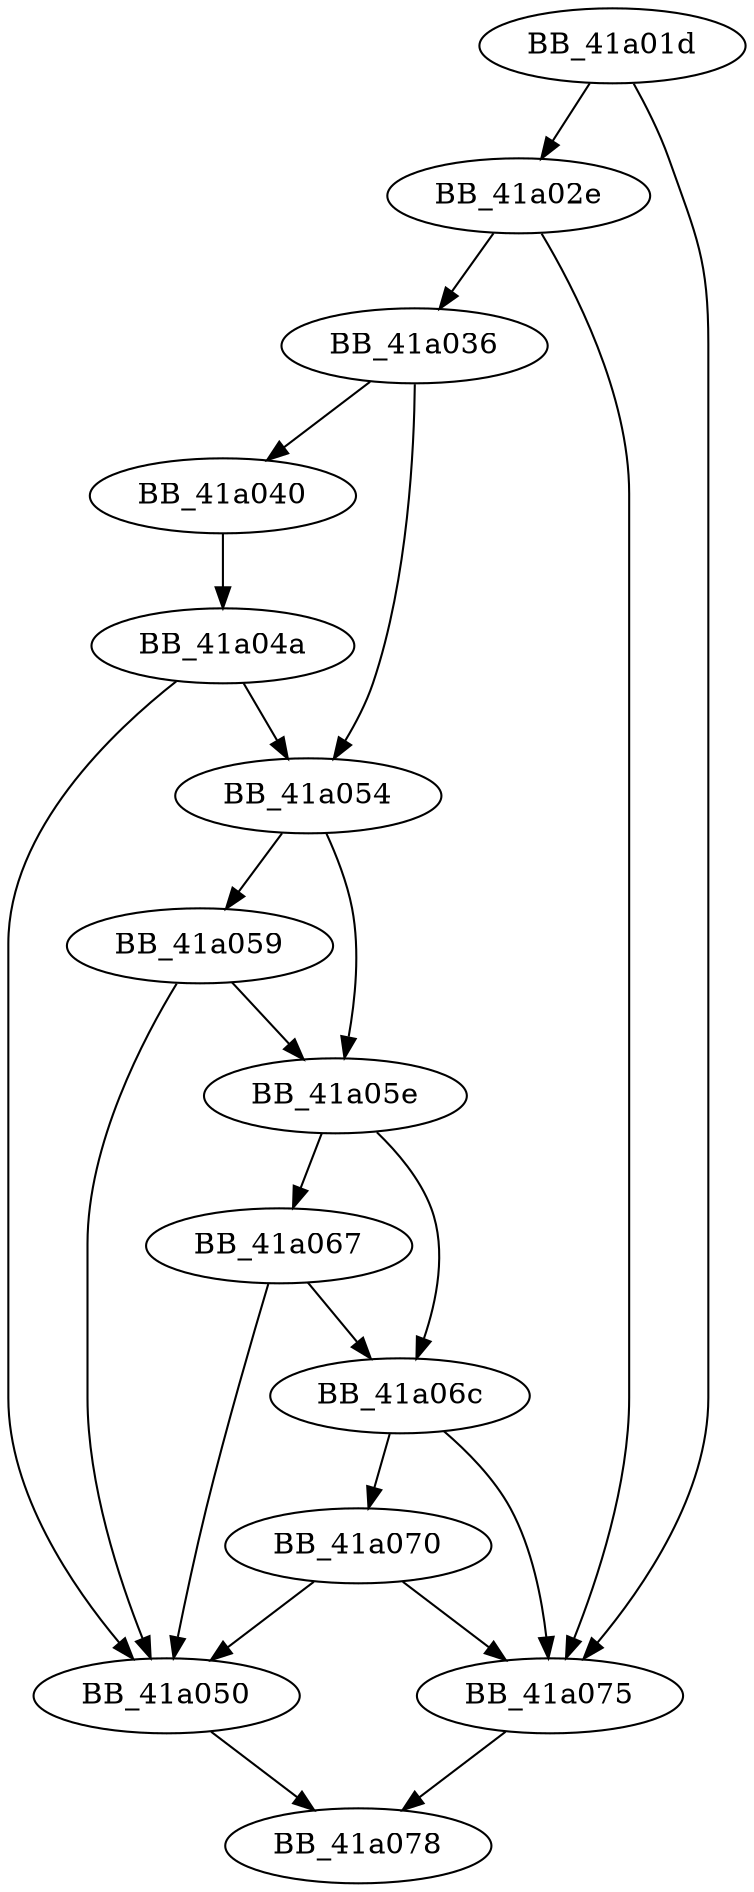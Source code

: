 DiGraph ___TypeMatch{
BB_41a01d->BB_41a02e
BB_41a01d->BB_41a075
BB_41a02e->BB_41a036
BB_41a02e->BB_41a075
BB_41a036->BB_41a040
BB_41a036->BB_41a054
BB_41a040->BB_41a04a
BB_41a04a->BB_41a050
BB_41a04a->BB_41a054
BB_41a050->BB_41a078
BB_41a054->BB_41a059
BB_41a054->BB_41a05e
BB_41a059->BB_41a050
BB_41a059->BB_41a05e
BB_41a05e->BB_41a067
BB_41a05e->BB_41a06c
BB_41a067->BB_41a050
BB_41a067->BB_41a06c
BB_41a06c->BB_41a070
BB_41a06c->BB_41a075
BB_41a070->BB_41a050
BB_41a070->BB_41a075
BB_41a075->BB_41a078
}
